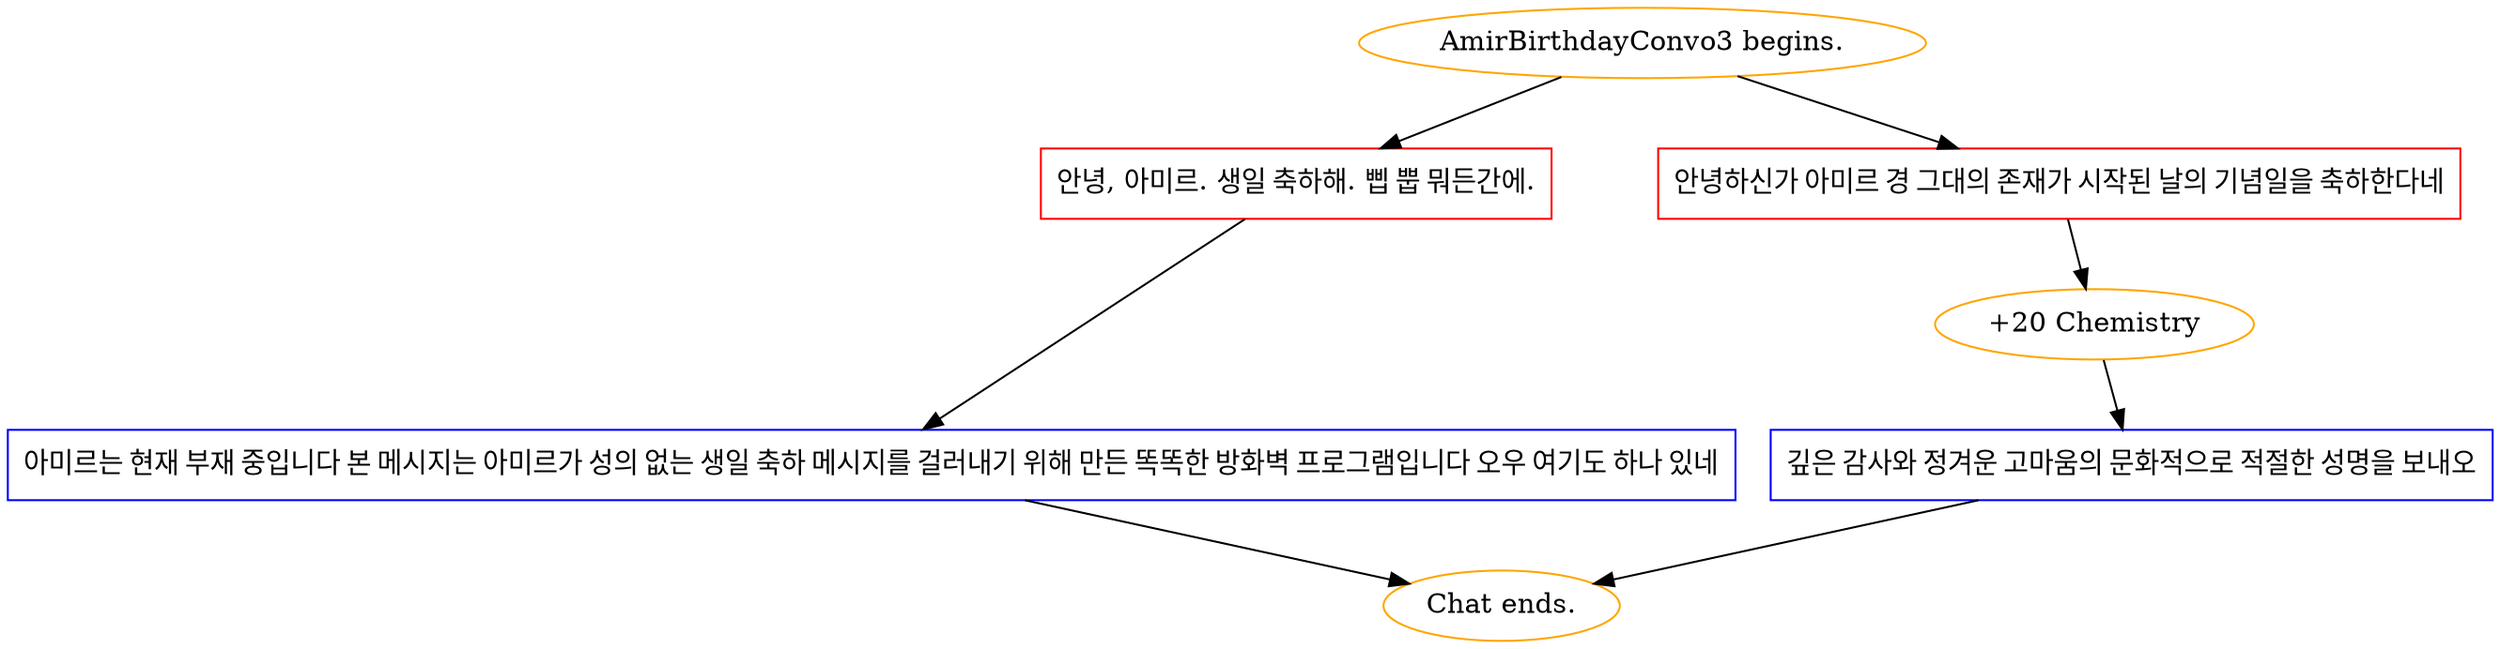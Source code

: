 digraph {
	"AmirBirthdayConvo3 begins." [color=orange];
		"AmirBirthdayConvo3 begins." -> j2680859937;
		"AmirBirthdayConvo3 begins." -> j1073129831;
	j2680859937 [label="안녕, 아미르. 생일 축하해. 삡 뿝 뭐든간에.",shape=box,color=red];
		j2680859937 -> j3292681774;
	j1073129831 [label="안녕하신가 아미르 경 그대의 존재가 시작된 날의 기념일을 축하한다네",shape=box,color=red];
		j1073129831 -> j123621286;
	j3292681774 [label="아미르는 현재 부재 중입니다 본 메시지는 아미르가 성의 없는 생일 축하 메시지를 걸러내기 위해 만든 똑똑한 방화벽 프로그램입니다 오우 여기도 하나 있네",shape=box,color=blue];
		j3292681774 -> "Chat ends.";
	j123621286 [label="+20 Chemistry",color=orange];
		j123621286 -> j1523614179;
	"Chat ends." [color=orange];
	j1523614179 [label="깊은 감사와 정겨운 고마움의 문화적으로 적절한 성명을 보내오",shape=box,color=blue];
		j1523614179 -> "Chat ends.";
}